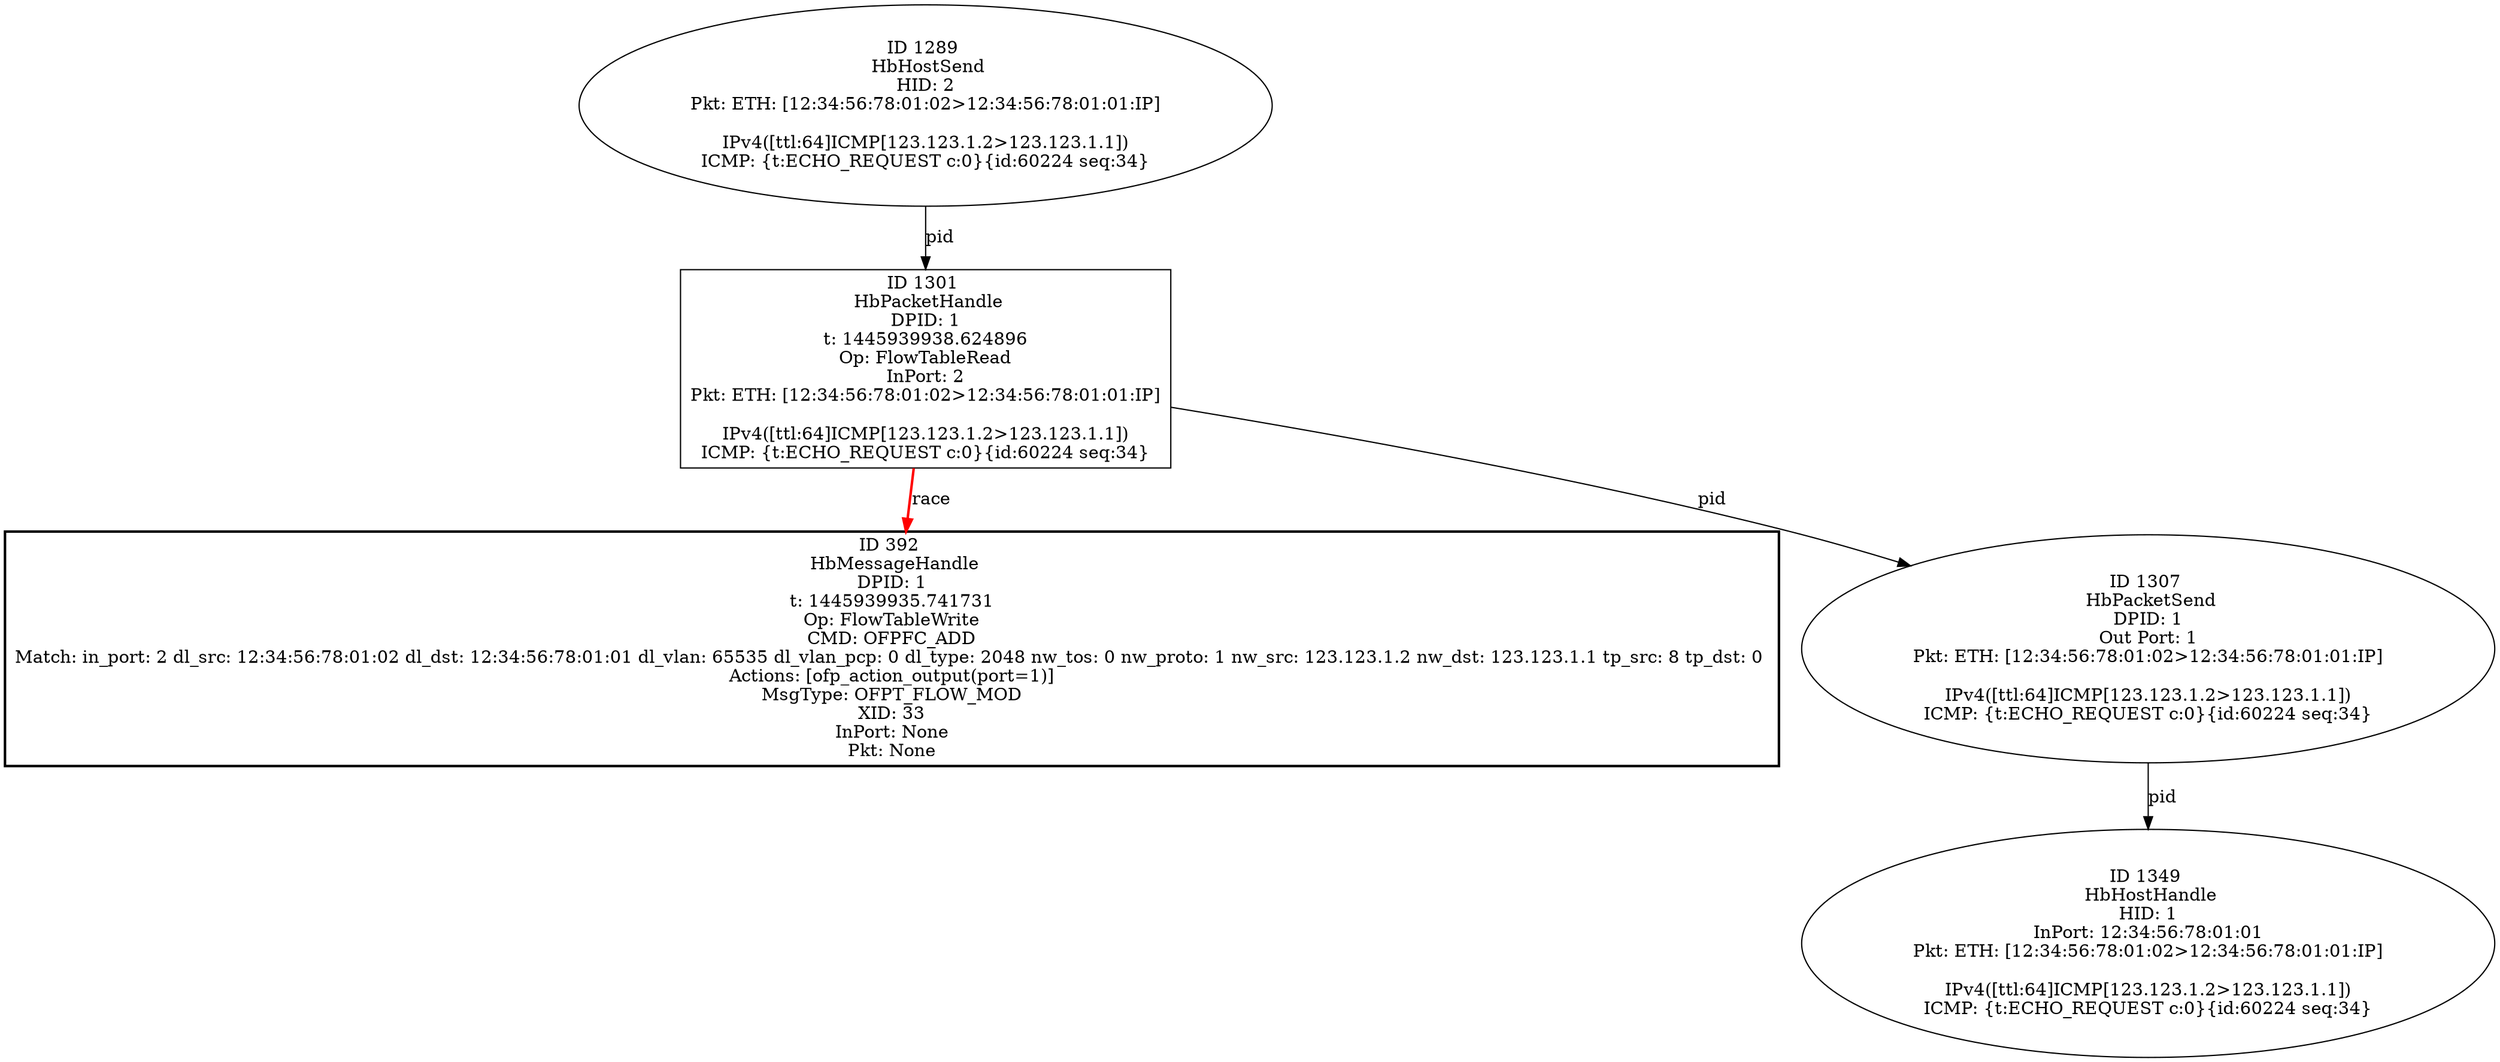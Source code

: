 strict digraph G {
392 [shape=box, style=bold, event=<hb_events.HbMessageHandle object at 0x107834ed0>, label="ID 392 
 HbMessageHandle
DPID: 1
t: 1445939935.741731
Op: FlowTableWrite
CMD: OFPFC_ADD
Match: in_port: 2 dl_src: 12:34:56:78:01:02 dl_dst: 12:34:56:78:01:01 dl_vlan: 65535 dl_vlan_pcp: 0 dl_type: 2048 nw_tos: 0 nw_proto: 1 nw_src: 123.123.1.2 nw_dst: 123.123.1.1 tp_src: 8 tp_dst: 0 
Actions: [ofp_action_output(port=1)]
MsgType: OFPT_FLOW_MOD
XID: 33
InPort: None
Pkt: None"];
1289 [shape=oval, event=<hb_events.HbHostSend object at 0x107ba78d0>, label="ID 1289 
 HbHostSend
HID: 2
Pkt: ETH: [12:34:56:78:01:02>12:34:56:78:01:01:IP]

IPv4([ttl:64]ICMP[123.123.1.2>123.123.1.1])
ICMP: {t:ECHO_REQUEST c:0}{id:60224 seq:34}"];
1307 [shape=oval, event=<hb_events.HbPacketSend object at 0x107bb4610>, label="ID 1307 
 HbPacketSend
DPID: 1
Out Port: 1
Pkt: ETH: [12:34:56:78:01:02>12:34:56:78:01:01:IP]

IPv4([ttl:64]ICMP[123.123.1.2>123.123.1.1])
ICMP: {t:ECHO_REQUEST c:0}{id:60224 seq:34}"];
1301 [shape=box, event=<hb_events.HbPacketHandle object at 0x107bb4250>, label="ID 1301 
 HbPacketHandle
DPID: 1
t: 1445939938.624896
Op: FlowTableRead
InPort: 2
Pkt: ETH: [12:34:56:78:01:02>12:34:56:78:01:01:IP]

IPv4([ttl:64]ICMP[123.123.1.2>123.123.1.1])
ICMP: {t:ECHO_REQUEST c:0}{id:60224 seq:34}"];
1349 [shape=oval, event=<hb_events.HbHostHandle object at 0x107bd4790>, label="ID 1349 
 HbHostHandle
HID: 1
InPort: 12:34:56:78:01:01
Pkt: ETH: [12:34:56:78:01:02>12:34:56:78:01:01:IP]

IPv4([ttl:64]ICMP[123.123.1.2>123.123.1.1])
ICMP: {t:ECHO_REQUEST c:0}{id:60224 seq:34}"];
1289 -> 1301  [rel=pid, label=pid];
1307 -> 1349  [rel=pid, label=pid];
1301 -> 392  [harmful=True, color=red, style=bold, rel=race, label=race];
1301 -> 1307  [rel=pid, label=pid];
}
